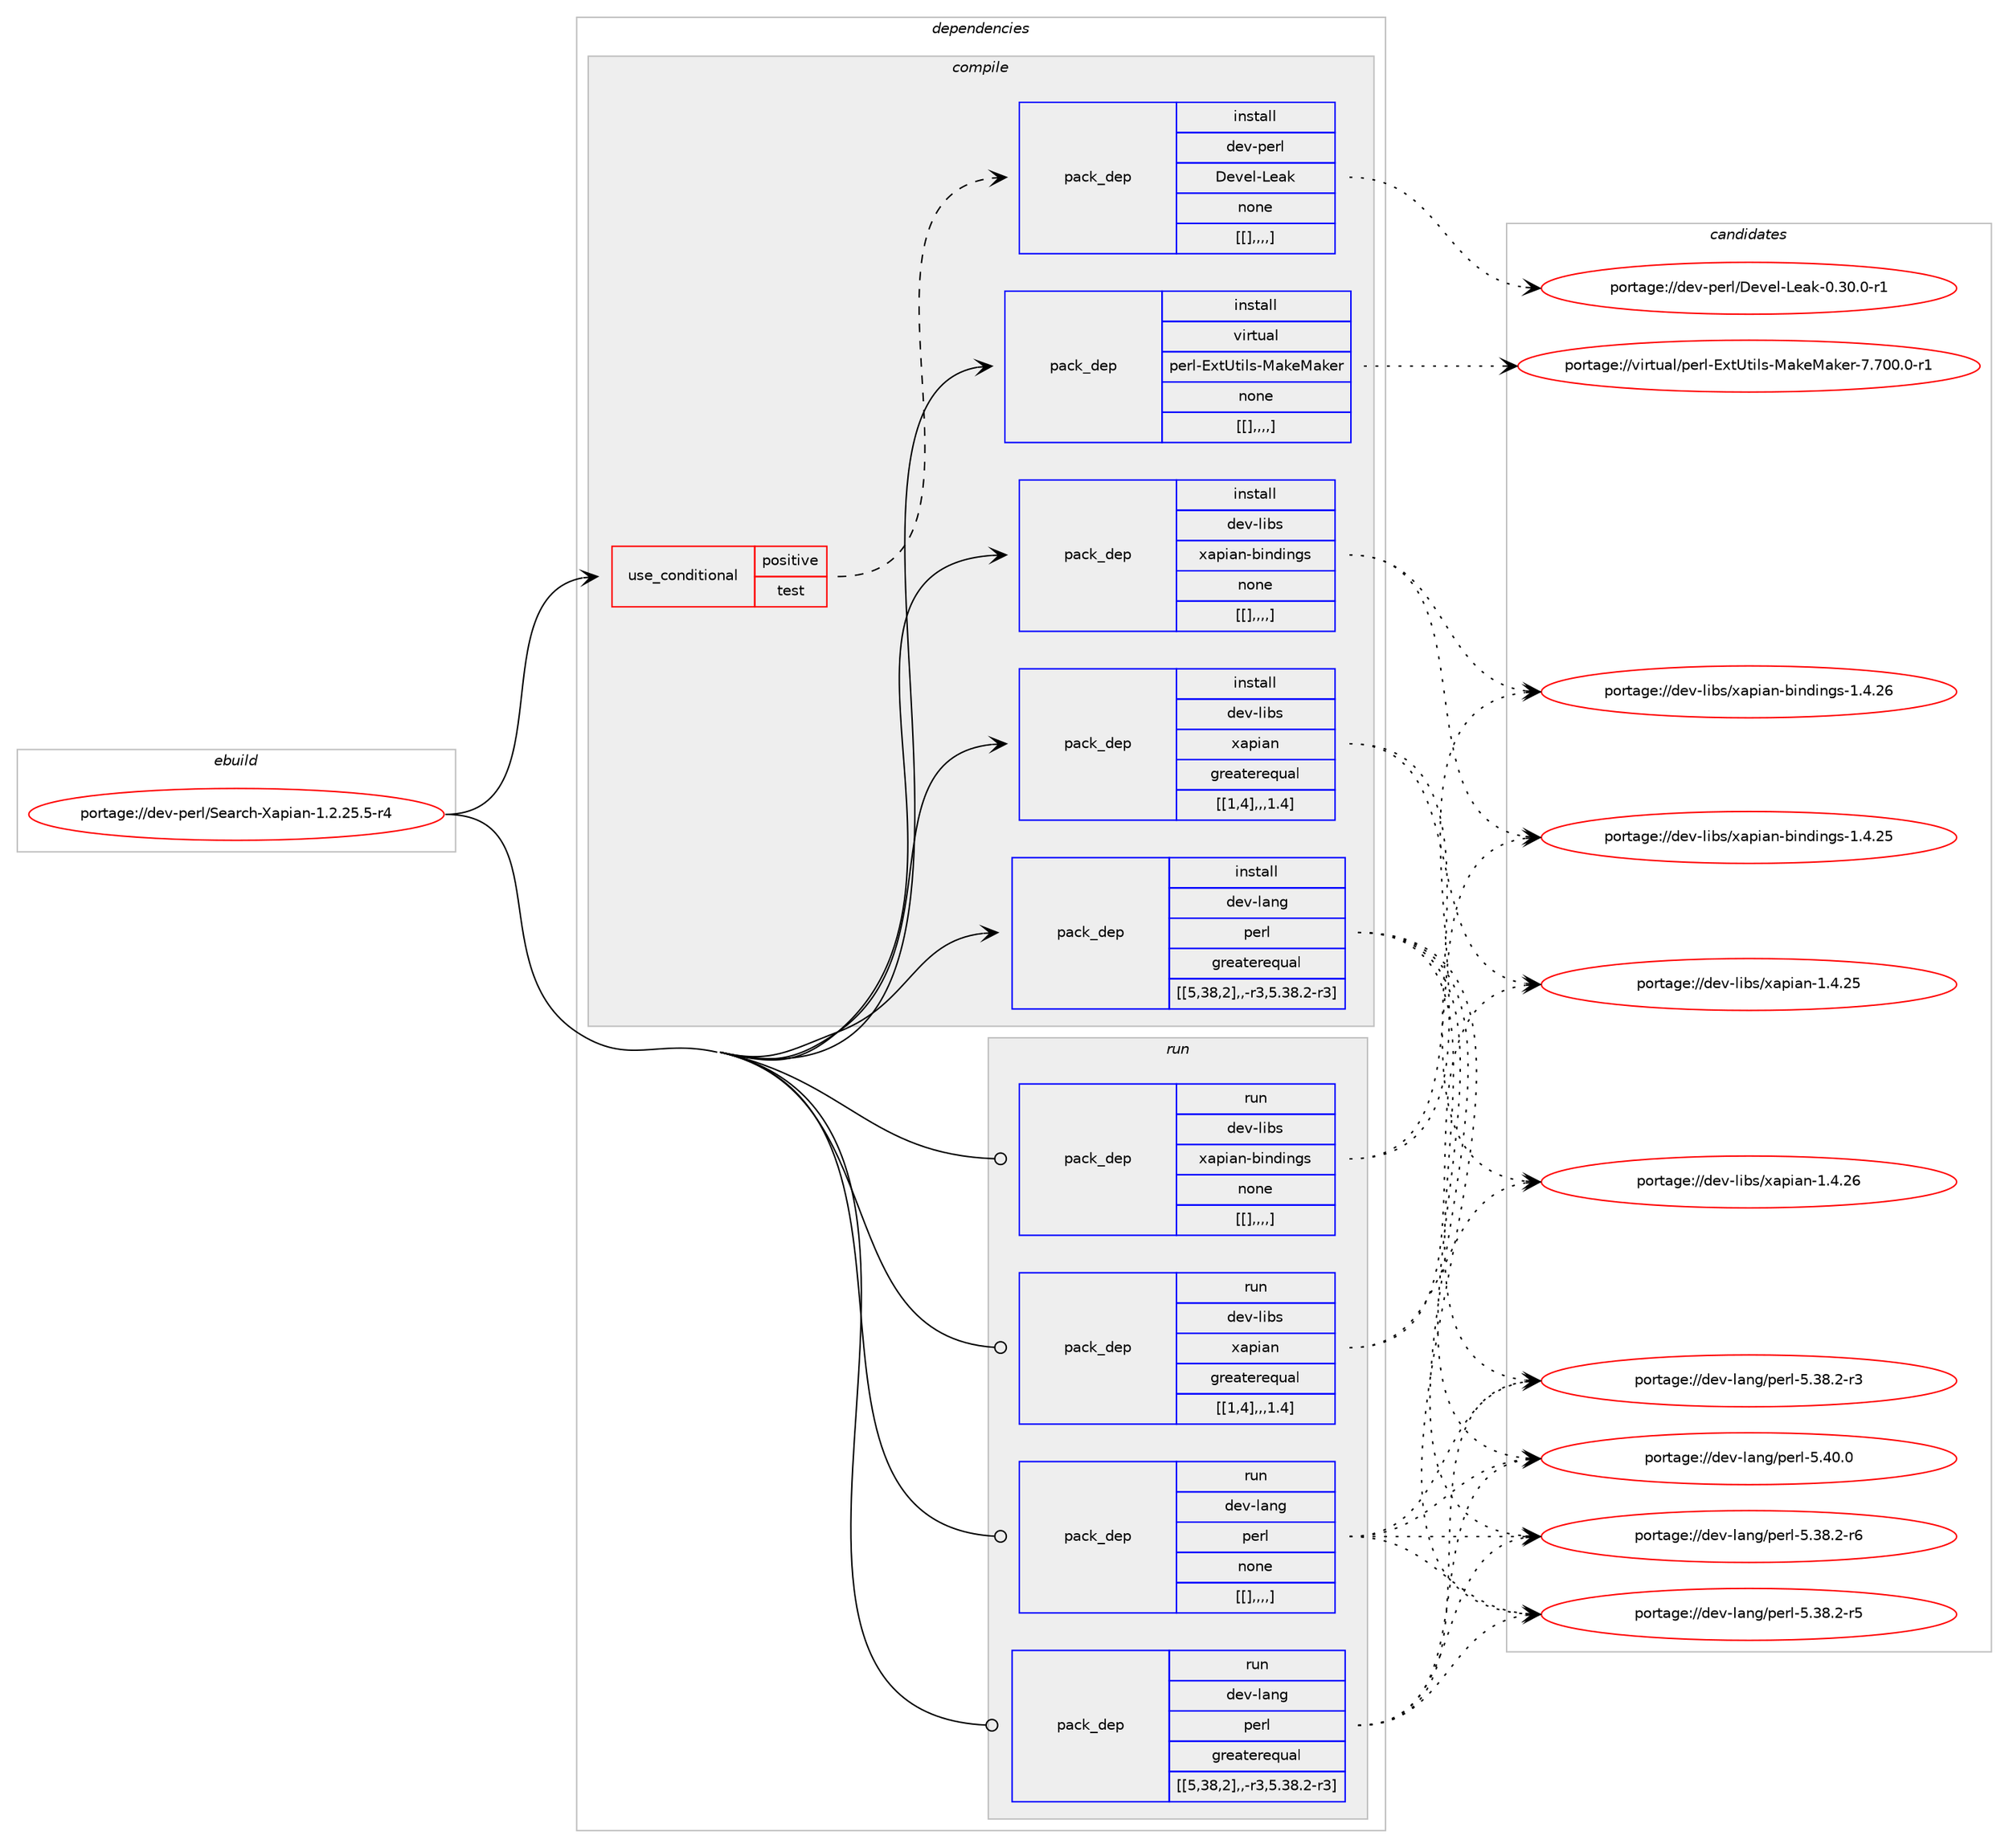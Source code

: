 digraph prolog {

# *************
# Graph options
# *************

newrank=true;
concentrate=true;
compound=true;
graph [rankdir=LR,fontname=Helvetica,fontsize=10,ranksep=1.5];#, ranksep=2.5, nodesep=0.2];
edge  [arrowhead=vee];
node  [fontname=Helvetica,fontsize=10];

# **********
# The ebuild
# **********

subgraph cluster_leftcol {
color=gray;
label=<<i>ebuild</i>>;
id [label="portage://dev-perl/Search-Xapian-1.2.25.5-r4", color=red, width=4, href="../dev-perl/Search-Xapian-1.2.25.5-r4.svg"];
}

# ****************
# The dependencies
# ****************

subgraph cluster_midcol {
color=gray;
label=<<i>dependencies</i>>;
subgraph cluster_compile {
fillcolor="#eeeeee";
style=filled;
label=<<i>compile</i>>;
subgraph cond30554 {
dependency137370 [label=<<TABLE BORDER="0" CELLBORDER="1" CELLSPACING="0" CELLPADDING="4"><TR><TD ROWSPAN="3" CELLPADDING="10">use_conditional</TD></TR><TR><TD>positive</TD></TR><TR><TD>test</TD></TR></TABLE>>, shape=none, color=red];
subgraph pack105613 {
dependency137371 [label=<<TABLE BORDER="0" CELLBORDER="1" CELLSPACING="0" CELLPADDING="4" WIDTH="220"><TR><TD ROWSPAN="6" CELLPADDING="30">pack_dep</TD></TR><TR><TD WIDTH="110">install</TD></TR><TR><TD>dev-perl</TD></TR><TR><TD>Devel-Leak</TD></TR><TR><TD>none</TD></TR><TR><TD>[[],,,,]</TD></TR></TABLE>>, shape=none, color=blue];
}
dependency137370:e -> dependency137371:w [weight=20,style="dashed",arrowhead="vee"];
}
id:e -> dependency137370:w [weight=20,style="solid",arrowhead="vee"];
subgraph pack105614 {
dependency137372 [label=<<TABLE BORDER="0" CELLBORDER="1" CELLSPACING="0" CELLPADDING="4" WIDTH="220"><TR><TD ROWSPAN="6" CELLPADDING="30">pack_dep</TD></TR><TR><TD WIDTH="110">install</TD></TR><TR><TD>dev-lang</TD></TR><TR><TD>perl</TD></TR><TR><TD>greaterequal</TD></TR><TR><TD>[[5,38,2],,-r3,5.38.2-r3]</TD></TR></TABLE>>, shape=none, color=blue];
}
id:e -> dependency137372:w [weight=20,style="solid",arrowhead="vee"];
subgraph pack105615 {
dependency137373 [label=<<TABLE BORDER="0" CELLBORDER="1" CELLSPACING="0" CELLPADDING="4" WIDTH="220"><TR><TD ROWSPAN="6" CELLPADDING="30">pack_dep</TD></TR><TR><TD WIDTH="110">install</TD></TR><TR><TD>dev-libs</TD></TR><TR><TD>xapian</TD></TR><TR><TD>greaterequal</TD></TR><TR><TD>[[1,4],,,1.4]</TD></TR></TABLE>>, shape=none, color=blue];
}
id:e -> dependency137373:w [weight=20,style="solid",arrowhead="vee"];
subgraph pack105616 {
dependency137374 [label=<<TABLE BORDER="0" CELLBORDER="1" CELLSPACING="0" CELLPADDING="4" WIDTH="220"><TR><TD ROWSPAN="6" CELLPADDING="30">pack_dep</TD></TR><TR><TD WIDTH="110">install</TD></TR><TR><TD>virtual</TD></TR><TR><TD>perl-ExtUtils-MakeMaker</TD></TR><TR><TD>none</TD></TR><TR><TD>[[],,,,]</TD></TR></TABLE>>, shape=none, color=blue];
}
id:e -> dependency137374:w [weight=20,style="solid",arrowhead="vee"];
subgraph pack105617 {
dependency137375 [label=<<TABLE BORDER="0" CELLBORDER="1" CELLSPACING="0" CELLPADDING="4" WIDTH="220"><TR><TD ROWSPAN="6" CELLPADDING="30">pack_dep</TD></TR><TR><TD WIDTH="110">install</TD></TR><TR><TD>dev-libs</TD></TR><TR><TD>xapian-bindings</TD></TR><TR><TD>none</TD></TR><TR><TD>[[],,,,]</TD></TR></TABLE>>, shape=none, color=blue];
}
id:e -> dependency137375:w [weight=20,style="solid",arrowhead="vee"];
}
subgraph cluster_compileandrun {
fillcolor="#eeeeee";
style=filled;
label=<<i>compile and run</i>>;
}
subgraph cluster_run {
fillcolor="#eeeeee";
style=filled;
label=<<i>run</i>>;
subgraph pack105618 {
dependency137376 [label=<<TABLE BORDER="0" CELLBORDER="1" CELLSPACING="0" CELLPADDING="4" WIDTH="220"><TR><TD ROWSPAN="6" CELLPADDING="30">pack_dep</TD></TR><TR><TD WIDTH="110">run</TD></TR><TR><TD>dev-lang</TD></TR><TR><TD>perl</TD></TR><TR><TD>greaterequal</TD></TR><TR><TD>[[5,38,2],,-r3,5.38.2-r3]</TD></TR></TABLE>>, shape=none, color=blue];
}
id:e -> dependency137376:w [weight=20,style="solid",arrowhead="odot"];
subgraph pack105619 {
dependency137377 [label=<<TABLE BORDER="0" CELLBORDER="1" CELLSPACING="0" CELLPADDING="4" WIDTH="220"><TR><TD ROWSPAN="6" CELLPADDING="30">pack_dep</TD></TR><TR><TD WIDTH="110">run</TD></TR><TR><TD>dev-lang</TD></TR><TR><TD>perl</TD></TR><TR><TD>none</TD></TR><TR><TD>[[],,,,]</TD></TR></TABLE>>, shape=none, color=blue];
}
id:e -> dependency137377:w [weight=20,style="solid",arrowhead="odot"];
subgraph pack105620 {
dependency137378 [label=<<TABLE BORDER="0" CELLBORDER="1" CELLSPACING="0" CELLPADDING="4" WIDTH="220"><TR><TD ROWSPAN="6" CELLPADDING="30">pack_dep</TD></TR><TR><TD WIDTH="110">run</TD></TR><TR><TD>dev-libs</TD></TR><TR><TD>xapian</TD></TR><TR><TD>greaterequal</TD></TR><TR><TD>[[1,4],,,1.4]</TD></TR></TABLE>>, shape=none, color=blue];
}
id:e -> dependency137378:w [weight=20,style="solid",arrowhead="odot"];
subgraph pack105621 {
dependency137379 [label=<<TABLE BORDER="0" CELLBORDER="1" CELLSPACING="0" CELLPADDING="4" WIDTH="220"><TR><TD ROWSPAN="6" CELLPADDING="30">pack_dep</TD></TR><TR><TD WIDTH="110">run</TD></TR><TR><TD>dev-libs</TD></TR><TR><TD>xapian-bindings</TD></TR><TR><TD>none</TD></TR><TR><TD>[[],,,,]</TD></TR></TABLE>>, shape=none, color=blue];
}
id:e -> dependency137379:w [weight=20,style="solid",arrowhead="odot"];
}
}

# **************
# The candidates
# **************

subgraph cluster_choices {
rank=same;
color=gray;
label=<<i>candidates</i>>;

subgraph choice105613 {
color=black;
nodesep=1;
choice100101118451121011141084768101118101108457610197107454846514846484511449 [label="portage://dev-perl/Devel-Leak-0.30.0-r1", color=red, width=4,href="../dev-perl/Devel-Leak-0.30.0-r1.svg"];
dependency137371:e -> choice100101118451121011141084768101118101108457610197107454846514846484511449:w [style=dotted,weight="100"];
}
subgraph choice105614 {
color=black;
nodesep=1;
choice10010111845108971101034711210111410845534652484648 [label="portage://dev-lang/perl-5.40.0", color=red, width=4,href="../dev-lang/perl-5.40.0.svg"];
choice100101118451089711010347112101114108455346515646504511454 [label="portage://dev-lang/perl-5.38.2-r6", color=red, width=4,href="../dev-lang/perl-5.38.2-r6.svg"];
choice100101118451089711010347112101114108455346515646504511453 [label="portage://dev-lang/perl-5.38.2-r5", color=red, width=4,href="../dev-lang/perl-5.38.2-r5.svg"];
choice100101118451089711010347112101114108455346515646504511451 [label="portage://dev-lang/perl-5.38.2-r3", color=red, width=4,href="../dev-lang/perl-5.38.2-r3.svg"];
dependency137372:e -> choice10010111845108971101034711210111410845534652484648:w [style=dotted,weight="100"];
dependency137372:e -> choice100101118451089711010347112101114108455346515646504511454:w [style=dotted,weight="100"];
dependency137372:e -> choice100101118451089711010347112101114108455346515646504511453:w [style=dotted,weight="100"];
dependency137372:e -> choice100101118451089711010347112101114108455346515646504511451:w [style=dotted,weight="100"];
}
subgraph choice105615 {
color=black;
nodesep=1;
choice100101118451081059811547120971121059711045494652465054 [label="portage://dev-libs/xapian-1.4.26", color=red, width=4,href="../dev-libs/xapian-1.4.26.svg"];
choice100101118451081059811547120971121059711045494652465053 [label="portage://dev-libs/xapian-1.4.25", color=red, width=4,href="../dev-libs/xapian-1.4.25.svg"];
dependency137373:e -> choice100101118451081059811547120971121059711045494652465054:w [style=dotted,weight="100"];
dependency137373:e -> choice100101118451081059811547120971121059711045494652465053:w [style=dotted,weight="100"];
}
subgraph choice105616 {
color=black;
nodesep=1;
choice1181051141161179710847112101114108456912011685116105108115457797107101779710710111445554655484846484511449 [label="portage://virtual/perl-ExtUtils-MakeMaker-7.700.0-r1", color=red, width=4,href="../virtual/perl-ExtUtils-MakeMaker-7.700.0-r1.svg"];
dependency137374:e -> choice1181051141161179710847112101114108456912011685116105108115457797107101779710710111445554655484846484511449:w [style=dotted,weight="100"];
}
subgraph choice105617 {
color=black;
nodesep=1;
choice1001011184510810598115471209711210597110459810511010010511010311545494652465054 [label="portage://dev-libs/xapian-bindings-1.4.26", color=red, width=4,href="../dev-libs/xapian-bindings-1.4.26.svg"];
choice1001011184510810598115471209711210597110459810511010010511010311545494652465053 [label="portage://dev-libs/xapian-bindings-1.4.25", color=red, width=4,href="../dev-libs/xapian-bindings-1.4.25.svg"];
dependency137375:e -> choice1001011184510810598115471209711210597110459810511010010511010311545494652465054:w [style=dotted,weight="100"];
dependency137375:e -> choice1001011184510810598115471209711210597110459810511010010511010311545494652465053:w [style=dotted,weight="100"];
}
subgraph choice105618 {
color=black;
nodesep=1;
choice10010111845108971101034711210111410845534652484648 [label="portage://dev-lang/perl-5.40.0", color=red, width=4,href="../dev-lang/perl-5.40.0.svg"];
choice100101118451089711010347112101114108455346515646504511454 [label="portage://dev-lang/perl-5.38.2-r6", color=red, width=4,href="../dev-lang/perl-5.38.2-r6.svg"];
choice100101118451089711010347112101114108455346515646504511453 [label="portage://dev-lang/perl-5.38.2-r5", color=red, width=4,href="../dev-lang/perl-5.38.2-r5.svg"];
choice100101118451089711010347112101114108455346515646504511451 [label="portage://dev-lang/perl-5.38.2-r3", color=red, width=4,href="../dev-lang/perl-5.38.2-r3.svg"];
dependency137376:e -> choice10010111845108971101034711210111410845534652484648:w [style=dotted,weight="100"];
dependency137376:e -> choice100101118451089711010347112101114108455346515646504511454:w [style=dotted,weight="100"];
dependency137376:e -> choice100101118451089711010347112101114108455346515646504511453:w [style=dotted,weight="100"];
dependency137376:e -> choice100101118451089711010347112101114108455346515646504511451:w [style=dotted,weight="100"];
}
subgraph choice105619 {
color=black;
nodesep=1;
choice10010111845108971101034711210111410845534652484648 [label="portage://dev-lang/perl-5.40.0", color=red, width=4,href="../dev-lang/perl-5.40.0.svg"];
choice100101118451089711010347112101114108455346515646504511454 [label="portage://dev-lang/perl-5.38.2-r6", color=red, width=4,href="../dev-lang/perl-5.38.2-r6.svg"];
choice100101118451089711010347112101114108455346515646504511453 [label="portage://dev-lang/perl-5.38.2-r5", color=red, width=4,href="../dev-lang/perl-5.38.2-r5.svg"];
choice100101118451089711010347112101114108455346515646504511451 [label="portage://dev-lang/perl-5.38.2-r3", color=red, width=4,href="../dev-lang/perl-5.38.2-r3.svg"];
dependency137377:e -> choice10010111845108971101034711210111410845534652484648:w [style=dotted,weight="100"];
dependency137377:e -> choice100101118451089711010347112101114108455346515646504511454:w [style=dotted,weight="100"];
dependency137377:e -> choice100101118451089711010347112101114108455346515646504511453:w [style=dotted,weight="100"];
dependency137377:e -> choice100101118451089711010347112101114108455346515646504511451:w [style=dotted,weight="100"];
}
subgraph choice105620 {
color=black;
nodesep=1;
choice100101118451081059811547120971121059711045494652465054 [label="portage://dev-libs/xapian-1.4.26", color=red, width=4,href="../dev-libs/xapian-1.4.26.svg"];
choice100101118451081059811547120971121059711045494652465053 [label="portage://dev-libs/xapian-1.4.25", color=red, width=4,href="../dev-libs/xapian-1.4.25.svg"];
dependency137378:e -> choice100101118451081059811547120971121059711045494652465054:w [style=dotted,weight="100"];
dependency137378:e -> choice100101118451081059811547120971121059711045494652465053:w [style=dotted,weight="100"];
}
subgraph choice105621 {
color=black;
nodesep=1;
choice1001011184510810598115471209711210597110459810511010010511010311545494652465054 [label="portage://dev-libs/xapian-bindings-1.4.26", color=red, width=4,href="../dev-libs/xapian-bindings-1.4.26.svg"];
choice1001011184510810598115471209711210597110459810511010010511010311545494652465053 [label="portage://dev-libs/xapian-bindings-1.4.25", color=red, width=4,href="../dev-libs/xapian-bindings-1.4.25.svg"];
dependency137379:e -> choice1001011184510810598115471209711210597110459810511010010511010311545494652465054:w [style=dotted,weight="100"];
dependency137379:e -> choice1001011184510810598115471209711210597110459810511010010511010311545494652465053:w [style=dotted,weight="100"];
}
}

}
